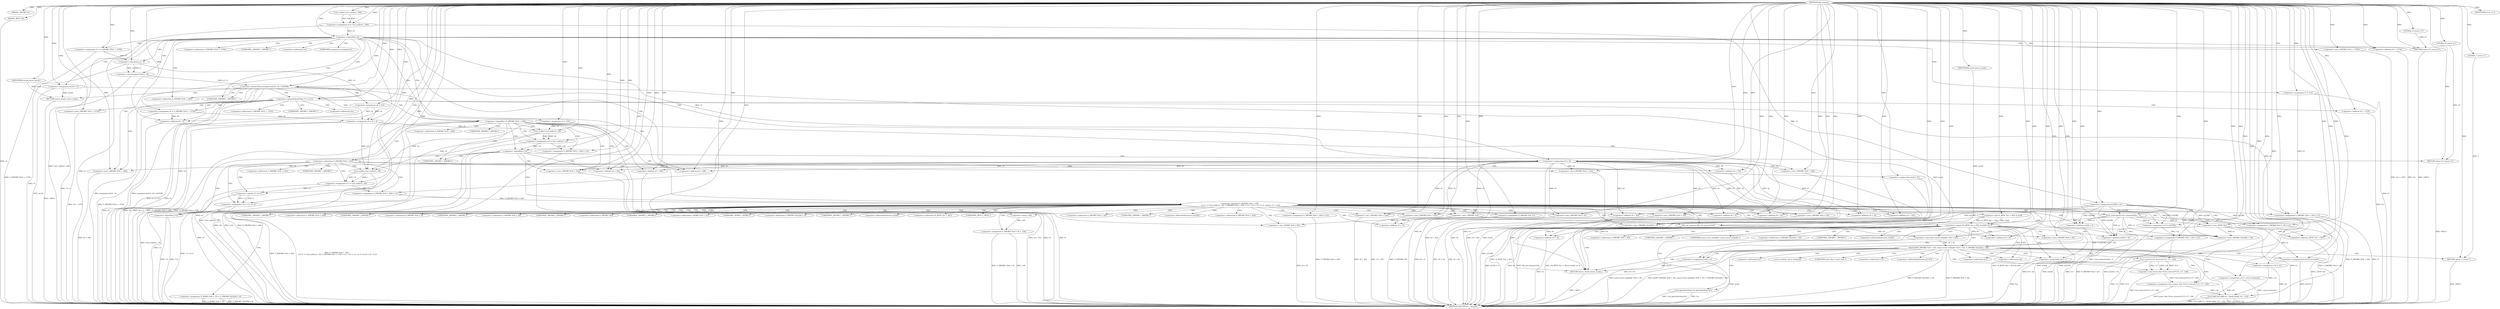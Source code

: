 digraph tftp_connect {  
"1000115" [label = "(METHOD,tftp_connect)" ]
"1000413" [label = "(METHOD_RETURN,int __fastcall)" ]
"1000116" [label = "(PARAM,_DWORD *a1)" ]
"1000117" [label = "(PARAM,_BYTE *a2)" ]
"1000133" [label = "(<operator>.assignment,v4 = Curl_ccalloc(1, 336))" ]
"1000135" [label = "(Curl_ccalloc,Curl_ccalloc(1, 336))" ]
"1000138" [label = "(<operator>.assignment,a1[188] = v4)" ]
"1000144" [label = "(<operator>.logicalNot,!v4)" ]
"1000146" [label = "(RETURN,return 27;,return 27;)" ]
"1000147" [label = "(LITERAL,27,return 27;)" ]
"1000148" [label = "(<operator>.assignment,v5 = *(_DWORD *)(*a1 + 1576))" ]
"1000151" [label = "(<operator>.cast,(_DWORD *)(*a1 + 1576))" ]
"1000153" [label = "(<operator>.addition,*a1 + 1576)" ]
"1000157" [label = "(<operator>.assignment,v6 = v4)" ]
"1000161" [label = "(IDENTIFIER,v5,if ( v5 ))" ]
"1000163" [label = "(<operator>.assignment,result = 71)" ]
"1000167" [label = "(<operator>.greaterThan,(unsigned int)(v5 - 8) > 0xFFB0)" ]
"1000168" [label = "(<operator>.cast,(unsigned int)(v5 - 8))" ]
"1000170" [label = "(<operator>.subtraction,v5 - 8)" ]
"1000174" [label = "(RETURN,return result;,return result;)" ]
"1000175" [label = "(IDENTIFIER,result,return result;)" ]
"1000176" [label = "(<operator>.assignment,v8 = 512)" ]
"1000180" [label = "(<operator>.greaterEqualsThan,v5 >= 513)" ]
"1000183" [label = "(<operator>.assignment,v8 = *(_DWORD *)(*a1 + 1576))" ]
"1000186" [label = "(<operator>.cast,(_DWORD *)(*a1 + 1576))" ]
"1000188" [label = "(<operator>.addition,*a1 + 1576)" ]
"1000192" [label = "(<operator>.assignment,v9 = v8 + 4)" ]
"1000194" [label = "(<operator>.addition,v8 + 4)" ]
"1000199" [label = "(<operator>.assignment,v9 = 516)" ]
"1000202" [label = "(<operator>.assignment,v5 = 512)" ]
"1000206" [label = "(<operator>.logicalNot,!*(_DWORD *)(v6 + 328))" ]
"1000208" [label = "(<operator>.cast,(_DWORD *)(v6 + 328))" ]
"1000210" [label = "(<operator>.addition,v6 + 328)" ]
"1000214" [label = "(<operator>.assignment,v10 = Curl_ccalloc(1, v9))" ]
"1000216" [label = "(Curl_ccalloc,Curl_ccalloc(1, v9))" ]
"1000219" [label = "(<operator>.assignment,*(_DWORD *)(v6 + 328) = v10)" ]
"1000221" [label = "(<operator>.cast,(_DWORD *)(v6 + 328))" ]
"1000223" [label = "(<operator>.addition,v6 + 328)" ]
"1000228" [label = "(<operator>.logicalNot,!v10)" ]
"1000230" [label = "(RETURN,return 27;,return 27;)" ]
"1000231" [label = "(LITERAL,27,return 27;)" ]
"1000233" [label = "(<operator>.logicalOr,*(_DWORD *)(v6 + 332)\n    || (v11 = Curl_ccalloc(1, v9), *(_DWORD *)(v6 + 332) = v11, v12 = v11 == 0, result = 27, !v12))" ]
"1000235" [label = "(<operator>.cast,(_DWORD *)(v6 + 332))" ]
"1000237" [label = "(<operator>.addition,v6 + 332)" ]
"1000241" [label = "(<operator>.assignment,v11 = Curl_ccalloc(1, v9))" ]
"1000243" [label = "(Curl_ccalloc,Curl_ccalloc(1, v9))" ]
"1000247" [label = "(<operator>.assignment,*(_DWORD *)(v6 + 332) = v11)" ]
"1000249" [label = "(<operator>.cast,(_DWORD *)(v6 + 332))" ]
"1000251" [label = "(<operator>.addition,v6 + 332)" ]
"1000256" [label = "(<operator>.assignment,v12 = v11 == 0)" ]
"1000258" [label = "(<operator>.equals,v11 == 0)" ]
"1000262" [label = "(<operator>.assignment,result = 27)" ]
"1000265" [label = "(<operator>.logicalNot,!v12)" ]
"1000268" [label = "(Curl_conncontrol,Curl_conncontrol(a1, 1))" ]
"1000271" [label = "(<operator>.assignment,*(_DWORD *)(v6 + 16) = a1)" ]
"1000273" [label = "(<operator>.cast,(_DWORD *)(v6 + 16))" ]
"1000275" [label = "(<operator>.addition,v6 + 16)" ]
"1000279" [label = "(<operator>.assignment,v13 = a1[105])" ]
"1000284" [label = "(<operator>.assignment,*(_DWORD *)(v6 + 324) = v5)" ]
"1000286" [label = "(<operator>.cast,(_DWORD *)(v6 + 324))" ]
"1000288" [label = "(<operator>.addition,v6 + 324)" ]
"1000292" [label = "(<operator>.assignment,*(_DWORD *)(v6 + 320) = 512)" ]
"1000294" [label = "(<operator>.cast,(_DWORD *)(v6 + 320))" ]
"1000296" [label = "(<operator>.addition,v6 + 320)" ]
"1000300" [label = "(<operator>.assignment,*(_DWORD *)(v6 + 8) = -100)" ]
"1000302" [label = "(<operator>.cast,(_DWORD *)(v6 + 8))" ]
"1000304" [label = "(<operator>.addition,v6 + 8)" ]
"1000307" [label = "(<operator>.minus,-100)" ]
"1000309" [label = "(<operator>.assignment,*(_DWORD *)(v6 + 20) = v13)" ]
"1000311" [label = "(<operator>.cast,(_DWORD *)(v6 + 20))" ]
"1000313" [label = "(<operator>.addition,v6 + 20)" ]
"1000317" [label = "(<operator>.assignment,*(_DWORD *)v6 = 0)" ]
"1000319" [label = "(<operator>.cast,(_DWORD *)v6)" ]
"1000323" [label = "(<operator>.assignment,*(_WORD *)(v6 + 52) = *(_DWORD *)(a1[20] + 4))" ]
"1000325" [label = "(<operator>.cast,(_WORD *)(v6 + 52))" ]
"1000327" [label = "(<operator>.addition,v6 + 52)" ]
"1000331" [label = "(<operator>.cast,(_DWORD *)(a1[20] + 4))" ]
"1000333" [label = "(<operator>.addition,a1[20] + 4)" ]
"1000338" [label = "(tftp_set_timeouts,tftp_set_timeouts(v6))" ]
"1000341" [label = "(<operator>.equals,(*((_BYTE *)a1 + 591) & 0x40) == 0)" ]
"1000342" [label = "(<operator>.and,*((_BYTE *)a1 + 591) & 0x40)" ]
"1000344" [label = "(<operator>.addition,(_BYTE *)a1 + 591)" ]
"1000345" [label = "(<operator>.cast,(_BYTE *)a1)" ]
"1000353" [label = "(bind,bind(*(_DWORD *)(v6 + 20), (const struct sockaddr *)(v6 + 52), *(_DWORD *)(a1[20] + 16)))" ]
"1000355" [label = "(<operator>.cast,(_DWORD *)(v6 + 20))" ]
"1000357" [label = "(<operator>.addition,v6 + 20)" ]
"1000360" [label = "(<operator>.cast,(const struct sockaddr *)(v6 + 52))" ]
"1000362" [label = "(<operator>.addition,v6 + 52)" ]
"1000366" [label = "(<operator>.cast,(_DWORD *)(a1[20] + 16))" ]
"1000368" [label = "(<operator>.addition,a1[20] + 16)" ]
"1000374" [label = "(<operator>.assignment,v14 = *a1)" ]
"1000378" [label = "(<operator>.assignment,v15 = _errno_location())" ]
"1000381" [label = "(<operator>.assignment,v16 = (const char *)Curl_strerror(*v15, v17, 128))" ]
"1000383" [label = "(<operator>.cast,(const char *)Curl_strerror(*v15, v17, 128))" ]
"1000385" [label = "(Curl_strerror,Curl_strerror(*v15, v17, 128))" ]
"1000390" [label = "(Curl_failf,Curl_failf(v14, \"bind() failed; %s\", v16))" ]
"1000394" [label = "(RETURN,return 7;,return 7;)" ]
"1000395" [label = "(LITERAL,7,return 7;)" ]
"1000396" [label = "(<operators>.assignmentOr,a1[147] |= 0x40u)" ]
"1000401" [label = "(Curl_pgrsStartNow,Curl_pgrsStartNow(*a1))" ]
"1000404" [label = "(<operator>.assignment,*a2 = 1)" ]
"1000408" [label = "(<operator>.assignment,result = 0)" ]
"1000411" [label = "(RETURN,return result;,return result;)" ]
"1000412" [label = "(IDENTIFIER,result,return result;)" ]
"1000150" [label = "(<operator>.indirection,*(_DWORD *)(*a1 + 1576))" ]
"1000152" [label = "(UNKNOWN,_DWORD *,_DWORD *)" ]
"1000154" [label = "(<operator>.indirection,*a1)" ]
"1000169" [label = "(UNKNOWN,unsigned int,unsigned int)" ]
"1000185" [label = "(<operator>.indirection,*(_DWORD *)(*a1 + 1576))" ]
"1000187" [label = "(UNKNOWN,_DWORD *,_DWORD *)" ]
"1000189" [label = "(<operator>.indirection,*a1)" ]
"1000207" [label = "(<operator>.indirection,*(_DWORD *)(v6 + 328))" ]
"1000209" [label = "(UNKNOWN,_DWORD *,_DWORD *)" ]
"1000220" [label = "(<operator>.indirection,*(_DWORD *)(v6 + 328))" ]
"1000222" [label = "(UNKNOWN,_DWORD *,_DWORD *)" ]
"1000234" [label = "(<operator>.indirection,*(_DWORD *)(v6 + 332))" ]
"1000236" [label = "(UNKNOWN,_DWORD *,_DWORD *)" ]
"1000248" [label = "(<operator>.indirection,*(_DWORD *)(v6 + 332))" ]
"1000250" [label = "(UNKNOWN,_DWORD *,_DWORD *)" ]
"1000272" [label = "(<operator>.indirection,*(_DWORD *)(v6 + 16))" ]
"1000274" [label = "(UNKNOWN,_DWORD *,_DWORD *)" ]
"1000281" [label = "(<operator>.indirectIndexAccess,a1[105])" ]
"1000285" [label = "(<operator>.indirection,*(_DWORD *)(v6 + 324))" ]
"1000287" [label = "(UNKNOWN,_DWORD *,_DWORD *)" ]
"1000293" [label = "(<operator>.indirection,*(_DWORD *)(v6 + 320))" ]
"1000295" [label = "(UNKNOWN,_DWORD *,_DWORD *)" ]
"1000301" [label = "(<operator>.indirection,*(_DWORD *)(v6 + 8))" ]
"1000303" [label = "(UNKNOWN,_DWORD *,_DWORD *)" ]
"1000310" [label = "(<operator>.indirection,*(_DWORD *)(v6 + 20))" ]
"1000312" [label = "(UNKNOWN,_DWORD *,_DWORD *)" ]
"1000318" [label = "(<operator>.indirection,*(_DWORD *)v6)" ]
"1000320" [label = "(UNKNOWN,_DWORD *,_DWORD *)" ]
"1000324" [label = "(<operator>.indirection,*(_WORD *)(v6 + 52))" ]
"1000326" [label = "(UNKNOWN,_WORD *,_WORD *)" ]
"1000330" [label = "(<operator>.indirection,*(_DWORD *)(a1[20] + 4))" ]
"1000332" [label = "(UNKNOWN,_DWORD *,_DWORD *)" ]
"1000334" [label = "(<operator>.indirectIndexAccess,a1[20])" ]
"1000343" [label = "(<operator>.indirection,*((_BYTE *)a1 + 591))" ]
"1000346" [label = "(UNKNOWN,_BYTE *,_BYTE *)" ]
"1000354" [label = "(<operator>.indirection,*(_DWORD *)(v6 + 20))" ]
"1000356" [label = "(UNKNOWN,_DWORD *,_DWORD *)" ]
"1000361" [label = "(UNKNOWN,const struct sockaddr *,const struct sockaddr *)" ]
"1000365" [label = "(<operator>.indirection,*(_DWORD *)(a1[20] + 16))" ]
"1000367" [label = "(UNKNOWN,_DWORD *,_DWORD *)" ]
"1000369" [label = "(<operator>.indirectIndexAccess,a1[20])" ]
"1000376" [label = "(<operator>.indirection,*a1)" ]
"1000380" [label = "(_errno_location,_errno_location())" ]
"1000384" [label = "(UNKNOWN,const char *,const char *)" ]
"1000386" [label = "(<operator>.indirection,*v15)" ]
"1000397" [label = "(<operator>.indirectIndexAccess,a1[147])" ]
"1000402" [label = "(<operator>.indirection,*a1)" ]
"1000405" [label = "(<operator>.indirection,*a2)" ]
  "1000174" -> "1000413"  [ label = "DDG: <RET>"] 
  "1000230" -> "1000413"  [ label = "DDG: <RET>"] 
  "1000325" -> "1000413"  [ label = "DDG: v6 + 52"] 
  "1000180" -> "1000413"  [ label = "DDG: v5"] 
  "1000163" -> "1000413"  [ label = "DDG: result"] 
  "1000167" -> "1000413"  [ label = "DDG: (unsigned int)(v5 - 8) > 0xFFB0"] 
  "1000144" -> "1000413"  [ label = "DDG: !v4"] 
  "1000241" -> "1000413"  [ label = "DDG: Curl_ccalloc(1, v9)"] 
  "1000216" -> "1000413"  [ label = "DDG: v9"] 
  "1000192" -> "1000413"  [ label = "DDG: v8 + 4"] 
  "1000341" -> "1000413"  [ label = "DDG: *((_BYTE *)a1 + 591) & 0x40"] 
  "1000199" -> "1000413"  [ label = "DDG: v9"] 
  "1000309" -> "1000413"  [ label = "DDG: v13"] 
  "1000202" -> "1000413"  [ label = "DDG: v5"] 
  "1000138" -> "1000413"  [ label = "DDG: a1[188]"] 
  "1000117" -> "1000413"  [ label = "DDG: a2"] 
  "1000300" -> "1000413"  [ label = "DDG: -100"] 
  "1000221" -> "1000413"  [ label = "DDG: v6 + 328"] 
  "1000188" -> "1000413"  [ label = "DDG: *a1"] 
  "1000323" -> "1000413"  [ label = "DDG: *(_DWORD *)(a1[20] + 4)"] 
  "1000258" -> "1000413"  [ label = "DDG: v11"] 
  "1000353" -> "1000413"  [ label = "DDG: bind(*(_DWORD *)(v6 + 20), (const struct sockaddr *)(v6 + 52), *(_DWORD *)(a1[20] + 16))"] 
  "1000233" -> "1000413"  [ label = "DDG: *(_DWORD *)(v6 + 332)\n    || (v11 = Curl_ccalloc(1, v9), *(_DWORD *)(v6 + 332) = v11, v12 = v11 == 0, result = 27, !v12)"] 
  "1000265" -> "1000413"  [ label = "DDG: !v12"] 
  "1000256" -> "1000413"  [ label = "DDG: v11 == 0"] 
  "1000333" -> "1000413"  [ label = "DDG: a1[20]"] 
  "1000401" -> "1000413"  [ label = "DDG: Curl_pgrsStartNow(*a1)"] 
  "1000311" -> "1000413"  [ label = "DDG: v6 + 20"] 
  "1000390" -> "1000413"  [ label = "DDG: v16"] 
  "1000368" -> "1000413"  [ label = "DDG: a1[20]"] 
  "1000228" -> "1000413"  [ label = "DDG: v10"] 
  "1000378" -> "1000413"  [ label = "DDG: _errno_location()"] 
  "1000233" -> "1000413"  [ label = "DDG: *(_DWORD *)(v6 + 332)"] 
  "1000219" -> "1000413"  [ label = "DDG: *(_DWORD *)(v6 + 328)"] 
  "1000374" -> "1000413"  [ label = "DDG: *a1"] 
  "1000294" -> "1000413"  [ label = "DDG: v6 + 320"] 
  "1000271" -> "1000413"  [ label = "DDG: *(_DWORD *)(v6 + 16)"] 
  "1000300" -> "1000413"  [ label = "DDG: *(_DWORD *)(v6 + 8)"] 
  "1000390" -> "1000413"  [ label = "DDG: v14"] 
  "1000401" -> "1000413"  [ label = "DDG: *a1"] 
  "1000265" -> "1000413"  [ label = "DDG: v12"] 
  "1000151" -> "1000413"  [ label = "DDG: *a1 + 1576"] 
  "1000268" -> "1000413"  [ label = "DDG: Curl_conncontrol(a1, 1)"] 
  "1000366" -> "1000413"  [ label = "DDG: a1[20] + 16"] 
  "1000341" -> "1000413"  [ label = "DDG: (*((_BYTE *)a1 + 591) & 0x40) == 0"] 
  "1000353" -> "1000413"  [ label = "DDG: *(_DWORD *)(a1[20] + 16)"] 
  "1000223" -> "1000413"  [ label = "DDG: v6"] 
  "1000148" -> "1000413"  [ label = "DDG: *(_DWORD *)(*a1 + 1576)"] 
  "1000180" -> "1000413"  [ label = "DDG: v5 >= 513"] 
  "1000344" -> "1000413"  [ label = "DDG: (_BYTE *)a1"] 
  "1000309" -> "1000413"  [ label = "DDG: *(_DWORD *)(v6 + 20)"] 
  "1000157" -> "1000413"  [ label = "DDG: v6"] 
  "1000383" -> "1000413"  [ label = "DDG: Curl_strerror(*v15, v17, 128)"] 
  "1000235" -> "1000413"  [ label = "DDG: v6 + 332"] 
  "1000262" -> "1000413"  [ label = "DDG: result"] 
  "1000302" -> "1000413"  [ label = "DDG: v6 + 8"] 
  "1000292" -> "1000413"  [ label = "DDG: *(_DWORD *)(v6 + 320)"] 
  "1000183" -> "1000413"  [ label = "DDG: *(_DWORD *)(*a1 + 1576)"] 
  "1000206" -> "1000413"  [ label = "DDG: *(_DWORD *)(v6 + 328)"] 
  "1000157" -> "1000413"  [ label = "DDG: v4"] 
  "1000286" -> "1000413"  [ label = "DDG: v6 + 324"] 
  "1000192" -> "1000413"  [ label = "DDG: v9"] 
  "1000273" -> "1000413"  [ label = "DDG: v6 + 16"] 
  "1000378" -> "1000413"  [ label = "DDG: v15"] 
  "1000342" -> "1000413"  [ label = "DDG: *((_BYTE *)a1 + 591)"] 
  "1000251" -> "1000413"  [ label = "DDG: v6"] 
  "1000168" -> "1000413"  [ label = "DDG: v5 - 8"] 
  "1000284" -> "1000413"  [ label = "DDG: v5"] 
  "1000170" -> "1000413"  [ label = "DDG: v5"] 
  "1000186" -> "1000413"  [ label = "DDG: *a1 + 1576"] 
  "1000279" -> "1000413"  [ label = "DDG: a1[105]"] 
  "1000385" -> "1000413"  [ label = "DDG: v17"] 
  "1000133" -> "1000413"  [ label = "DDG: Curl_ccalloc(1, 336)"] 
  "1000206" -> "1000413"  [ label = "DDG: !*(_DWORD *)(v6 + 328)"] 
  "1000228" -> "1000413"  [ label = "DDG: !v10"] 
  "1000338" -> "1000413"  [ label = "DDG: v6"] 
  "1000353" -> "1000413"  [ label = "DDG: *(_DWORD *)(v6 + 20)"] 
  "1000408" -> "1000413"  [ label = "DDG: result"] 
  "1000345" -> "1000413"  [ label = "DDG: a1"] 
  "1000362" -> "1000413"  [ label = "DDG: v6"] 
  "1000144" -> "1000413"  [ label = "DDG: v4"] 
  "1000214" -> "1000413"  [ label = "DDG: Curl_ccalloc(1, v9)"] 
  "1000396" -> "1000413"  [ label = "DDG: a1[147]"] 
  "1000381" -> "1000413"  [ label = "DDG: (const char *)Curl_strerror(*v15, v17, 128)"] 
  "1000355" -> "1000413"  [ label = "DDG: v6 + 20"] 
  "1000208" -> "1000413"  [ label = "DDG: v6 + 328"] 
  "1000237" -> "1000413"  [ label = "DDG: v6"] 
  "1000404" -> "1000413"  [ label = "DDG: *a2"] 
  "1000194" -> "1000413"  [ label = "DDG: v8"] 
  "1000317" -> "1000413"  [ label = "DDG: *(_DWORD *)v6"] 
  "1000153" -> "1000413"  [ label = "DDG: *a1"] 
  "1000323" -> "1000413"  [ label = "DDG: *(_WORD *)(v6 + 52)"] 
  "1000243" -> "1000413"  [ label = "DDG: v9"] 
  "1000338" -> "1000413"  [ label = "DDG: tftp_set_timeouts(v6)"] 
  "1000167" -> "1000413"  [ label = "DDG: (unsigned int)(v5 - 8)"] 
  "1000360" -> "1000413"  [ label = "DDG: v6 + 52"] 
  "1000385" -> "1000413"  [ label = "DDG: *v15"] 
  "1000390" -> "1000413"  [ label = "DDG: Curl_failf(v14, \"bind() failed; %s\", v16)"] 
  "1000284" -> "1000413"  [ label = "DDG: *(_DWORD *)(v6 + 324)"] 
  "1000249" -> "1000413"  [ label = "DDG: v6 + 332"] 
  "1000331" -> "1000413"  [ label = "DDG: a1[20] + 4"] 
  "1000353" -> "1000413"  [ label = "DDG: (const struct sockaddr *)(v6 + 52)"] 
  "1000146" -> "1000413"  [ label = "DDG: <RET>"] 
  "1000394" -> "1000413"  [ label = "DDG: <RET>"] 
  "1000411" -> "1000413"  [ label = "DDG: <RET>"] 
  "1000115" -> "1000116"  [ label = "DDG: "] 
  "1000115" -> "1000117"  [ label = "DDG: "] 
  "1000135" -> "1000133"  [ label = "DDG: 1"] 
  "1000135" -> "1000133"  [ label = "DDG: 336"] 
  "1000115" -> "1000133"  [ label = "DDG: "] 
  "1000115" -> "1000135"  [ label = "DDG: "] 
  "1000133" -> "1000138"  [ label = "DDG: v4"] 
  "1000115" -> "1000138"  [ label = "DDG: "] 
  "1000115" -> "1000144"  [ label = "DDG: "] 
  "1000133" -> "1000144"  [ label = "DDG: v4"] 
  "1000147" -> "1000146"  [ label = "DDG: 27"] 
  "1000115" -> "1000146"  [ label = "DDG: "] 
  "1000115" -> "1000147"  [ label = "DDG: "] 
  "1000115" -> "1000148"  [ label = "DDG: "] 
  "1000115" -> "1000151"  [ label = "DDG: "] 
  "1000115" -> "1000153"  [ label = "DDG: "] 
  "1000144" -> "1000157"  [ label = "DDG: v4"] 
  "1000115" -> "1000157"  [ label = "DDG: "] 
  "1000115" -> "1000161"  [ label = "DDG: "] 
  "1000115" -> "1000163"  [ label = "DDG: "] 
  "1000168" -> "1000167"  [ label = "DDG: v5 - 8"] 
  "1000170" -> "1000168"  [ label = "DDG: v5"] 
  "1000170" -> "1000168"  [ label = "DDG: 8"] 
  "1000148" -> "1000170"  [ label = "DDG: v5"] 
  "1000115" -> "1000170"  [ label = "DDG: "] 
  "1000115" -> "1000167"  [ label = "DDG: "] 
  "1000175" -> "1000174"  [ label = "DDG: result"] 
  "1000163" -> "1000174"  [ label = "DDG: result"] 
  "1000115" -> "1000175"  [ label = "DDG: "] 
  "1000115" -> "1000176"  [ label = "DDG: "] 
  "1000170" -> "1000180"  [ label = "DDG: v5"] 
  "1000115" -> "1000180"  [ label = "DDG: "] 
  "1000115" -> "1000183"  [ label = "DDG: "] 
  "1000115" -> "1000186"  [ label = "DDG: "] 
  "1000115" -> "1000188"  [ label = "DDG: "] 
  "1000183" -> "1000192"  [ label = "DDG: v8"] 
  "1000176" -> "1000192"  [ label = "DDG: v8"] 
  "1000115" -> "1000192"  [ label = "DDG: "] 
  "1000183" -> "1000194"  [ label = "DDG: v8"] 
  "1000176" -> "1000194"  [ label = "DDG: v8"] 
  "1000115" -> "1000194"  [ label = "DDG: "] 
  "1000115" -> "1000199"  [ label = "DDG: "] 
  "1000115" -> "1000202"  [ label = "DDG: "] 
  "1000157" -> "1000208"  [ label = "DDG: v6"] 
  "1000115" -> "1000208"  [ label = "DDG: "] 
  "1000157" -> "1000210"  [ label = "DDG: v6"] 
  "1000115" -> "1000210"  [ label = "DDG: "] 
  "1000216" -> "1000214"  [ label = "DDG: 1"] 
  "1000216" -> "1000214"  [ label = "DDG: v9"] 
  "1000115" -> "1000214"  [ label = "DDG: "] 
  "1000115" -> "1000216"  [ label = "DDG: "] 
  "1000199" -> "1000216"  [ label = "DDG: v9"] 
  "1000192" -> "1000216"  [ label = "DDG: v9"] 
  "1000214" -> "1000219"  [ label = "DDG: v10"] 
  "1000115" -> "1000219"  [ label = "DDG: "] 
  "1000115" -> "1000221"  [ label = "DDG: "] 
  "1000157" -> "1000221"  [ label = "DDG: v6"] 
  "1000115" -> "1000223"  [ label = "DDG: "] 
  "1000157" -> "1000223"  [ label = "DDG: v6"] 
  "1000115" -> "1000228"  [ label = "DDG: "] 
  "1000214" -> "1000228"  [ label = "DDG: v10"] 
  "1000231" -> "1000230"  [ label = "DDG: 27"] 
  "1000115" -> "1000230"  [ label = "DDG: "] 
  "1000115" -> "1000231"  [ label = "DDG: "] 
  "1000247" -> "1000233"  [ label = "DDG: *(_DWORD *)(v6 + 332)"] 
  "1000115" -> "1000235"  [ label = "DDG: "] 
  "1000157" -> "1000235"  [ label = "DDG: v6"] 
  "1000115" -> "1000237"  [ label = "DDG: "] 
  "1000157" -> "1000237"  [ label = "DDG: v6"] 
  "1000243" -> "1000241"  [ label = "DDG: 1"] 
  "1000243" -> "1000241"  [ label = "DDG: v9"] 
  "1000115" -> "1000241"  [ label = "DDG: "] 
  "1000115" -> "1000243"  [ label = "DDG: "] 
  "1000216" -> "1000243"  [ label = "DDG: v9"] 
  "1000199" -> "1000243"  [ label = "DDG: v9"] 
  "1000192" -> "1000243"  [ label = "DDG: v9"] 
  "1000241" -> "1000247"  [ label = "DDG: v11"] 
  "1000115" -> "1000247"  [ label = "DDG: "] 
  "1000115" -> "1000249"  [ label = "DDG: "] 
  "1000157" -> "1000249"  [ label = "DDG: v6"] 
  "1000115" -> "1000251"  [ label = "DDG: "] 
  "1000157" -> "1000251"  [ label = "DDG: v6"] 
  "1000258" -> "1000256"  [ label = "DDG: v11"] 
  "1000258" -> "1000256"  [ label = "DDG: 0"] 
  "1000115" -> "1000256"  [ label = "DDG: "] 
  "1000115" -> "1000258"  [ label = "DDG: "] 
  "1000241" -> "1000258"  [ label = "DDG: v11"] 
  "1000115" -> "1000262"  [ label = "DDG: "] 
  "1000256" -> "1000265"  [ label = "DDG: v12"] 
  "1000115" -> "1000265"  [ label = "DDG: "] 
  "1000138" -> "1000268"  [ label = "DDG: a1[188]"] 
  "1000115" -> "1000268"  [ label = "DDG: "] 
  "1000138" -> "1000271"  [ label = "DDG: a1[188]"] 
  "1000268" -> "1000271"  [ label = "DDG: a1"] 
  "1000115" -> "1000271"  [ label = "DDG: "] 
  "1000115" -> "1000273"  [ label = "DDG: "] 
  "1000157" -> "1000273"  [ label = "DDG: v6"] 
  "1000115" -> "1000275"  [ label = "DDG: "] 
  "1000157" -> "1000275"  [ label = "DDG: v6"] 
  "1000138" -> "1000279"  [ label = "DDG: a1[188]"] 
  "1000268" -> "1000279"  [ label = "DDG: a1"] 
  "1000115" -> "1000279"  [ label = "DDG: "] 
  "1000180" -> "1000284"  [ label = "DDG: v5"] 
  "1000202" -> "1000284"  [ label = "DDG: v5"] 
  "1000115" -> "1000284"  [ label = "DDG: "] 
  "1000115" -> "1000286"  [ label = "DDG: "] 
  "1000157" -> "1000286"  [ label = "DDG: v6"] 
  "1000115" -> "1000288"  [ label = "DDG: "] 
  "1000157" -> "1000288"  [ label = "DDG: v6"] 
  "1000115" -> "1000292"  [ label = "DDG: "] 
  "1000115" -> "1000294"  [ label = "DDG: "] 
  "1000157" -> "1000294"  [ label = "DDG: v6"] 
  "1000115" -> "1000296"  [ label = "DDG: "] 
  "1000157" -> "1000296"  [ label = "DDG: v6"] 
  "1000307" -> "1000300"  [ label = "DDG: 100"] 
  "1000115" -> "1000302"  [ label = "DDG: "] 
  "1000157" -> "1000302"  [ label = "DDG: v6"] 
  "1000115" -> "1000304"  [ label = "DDG: "] 
  "1000157" -> "1000304"  [ label = "DDG: v6"] 
  "1000115" -> "1000307"  [ label = "DDG: "] 
  "1000279" -> "1000309"  [ label = "DDG: v13"] 
  "1000115" -> "1000309"  [ label = "DDG: "] 
  "1000115" -> "1000311"  [ label = "DDG: "] 
  "1000157" -> "1000311"  [ label = "DDG: v6"] 
  "1000115" -> "1000313"  [ label = "DDG: "] 
  "1000157" -> "1000313"  [ label = "DDG: v6"] 
  "1000115" -> "1000317"  [ label = "DDG: "] 
  "1000115" -> "1000319"  [ label = "DDG: "] 
  "1000157" -> "1000319"  [ label = "DDG: v6"] 
  "1000319" -> "1000325"  [ label = "DDG: v6"] 
  "1000115" -> "1000325"  [ label = "DDG: "] 
  "1000319" -> "1000327"  [ label = "DDG: v6"] 
  "1000115" -> "1000327"  [ label = "DDG: "] 
  "1000138" -> "1000331"  [ label = "DDG: a1[188]"] 
  "1000268" -> "1000331"  [ label = "DDG: a1"] 
  "1000115" -> "1000331"  [ label = "DDG: "] 
  "1000138" -> "1000333"  [ label = "DDG: a1[188]"] 
  "1000268" -> "1000333"  [ label = "DDG: a1"] 
  "1000115" -> "1000333"  [ label = "DDG: "] 
  "1000115" -> "1000338"  [ label = "DDG: "] 
  "1000319" -> "1000338"  [ label = "DDG: v6"] 
  "1000342" -> "1000341"  [ label = "DDG: *((_BYTE *)a1 + 591)"] 
  "1000342" -> "1000341"  [ label = "DDG: 0x40"] 
  "1000345" -> "1000344"  [ label = "DDG: a1"] 
  "1000138" -> "1000345"  [ label = "DDG: a1[188]"] 
  "1000115" -> "1000345"  [ label = "DDG: "] 
  "1000268" -> "1000345"  [ label = "DDG: a1"] 
  "1000115" -> "1000344"  [ label = "DDG: "] 
  "1000115" -> "1000342"  [ label = "DDG: "] 
  "1000115" -> "1000341"  [ label = "DDG: "] 
  "1000309" -> "1000353"  [ label = "DDG: *(_DWORD *)(v6 + 20)"] 
  "1000338" -> "1000355"  [ label = "DDG: v6"] 
  "1000115" -> "1000355"  [ label = "DDG: "] 
  "1000338" -> "1000357"  [ label = "DDG: v6"] 
  "1000115" -> "1000357"  [ label = "DDG: "] 
  "1000360" -> "1000353"  [ label = "DDG: v6 + 52"] 
  "1000115" -> "1000360"  [ label = "DDG: "] 
  "1000338" -> "1000360"  [ label = "DDG: v6"] 
  "1000115" -> "1000362"  [ label = "DDG: "] 
  "1000338" -> "1000362"  [ label = "DDG: v6"] 
  "1000345" -> "1000366"  [ label = "DDG: a1"] 
  "1000138" -> "1000366"  [ label = "DDG: a1[188]"] 
  "1000268" -> "1000366"  [ label = "DDG: a1"] 
  "1000115" -> "1000366"  [ label = "DDG: "] 
  "1000345" -> "1000368"  [ label = "DDG: a1"] 
  "1000138" -> "1000368"  [ label = "DDG: a1[188]"] 
  "1000268" -> "1000368"  [ label = "DDG: a1"] 
  "1000115" -> "1000368"  [ label = "DDG: "] 
  "1000115" -> "1000374"  [ label = "DDG: "] 
  "1000115" -> "1000378"  [ label = "DDG: "] 
  "1000383" -> "1000381"  [ label = "DDG: Curl_strerror(*v15, v17, 128)"] 
  "1000115" -> "1000381"  [ label = "DDG: "] 
  "1000385" -> "1000383"  [ label = "DDG: *v15"] 
  "1000385" -> "1000383"  [ label = "DDG: v17"] 
  "1000385" -> "1000383"  [ label = "DDG: 128"] 
  "1000115" -> "1000385"  [ label = "DDG: "] 
  "1000374" -> "1000390"  [ label = "DDG: v14"] 
  "1000115" -> "1000390"  [ label = "DDG: "] 
  "1000381" -> "1000390"  [ label = "DDG: v16"] 
  "1000395" -> "1000394"  [ label = "DDG: 7"] 
  "1000115" -> "1000394"  [ label = "DDG: "] 
  "1000115" -> "1000395"  [ label = "DDG: "] 
  "1000115" -> "1000396"  [ label = "DDG: "] 
  "1000345" -> "1000396"  [ label = "DDG: a1"] 
  "1000115" -> "1000404"  [ label = "DDG: "] 
  "1000115" -> "1000408"  [ label = "DDG: "] 
  "1000412" -> "1000411"  [ label = "DDG: result"] 
  "1000163" -> "1000411"  [ label = "DDG: result"] 
  "1000262" -> "1000411"  [ label = "DDG: result"] 
  "1000408" -> "1000411"  [ label = "DDG: result"] 
  "1000115" -> "1000412"  [ label = "DDG: "] 
  "1000144" -> "1000157"  [ label = "CDG: "] 
  "1000144" -> "1000154"  [ label = "CDG: "] 
  "1000144" -> "1000153"  [ label = "CDG: "] 
  "1000144" -> "1000152"  [ label = "CDG: "] 
  "1000144" -> "1000151"  [ label = "CDG: "] 
  "1000144" -> "1000150"  [ label = "CDG: "] 
  "1000144" -> "1000148"  [ label = "CDG: "] 
  "1000144" -> "1000146"  [ label = "CDG: "] 
  "1000144" -> "1000170"  [ label = "CDG: "] 
  "1000144" -> "1000169"  [ label = "CDG: "] 
  "1000144" -> "1000168"  [ label = "CDG: "] 
  "1000144" -> "1000167"  [ label = "CDG: "] 
  "1000144" -> "1000163"  [ label = "CDG: "] 
  "1000144" -> "1000208"  [ label = "CDG: "] 
  "1000144" -> "1000207"  [ label = "CDG: "] 
  "1000144" -> "1000206"  [ label = "CDG: "] 
  "1000144" -> "1000202"  [ label = "CDG: "] 
  "1000144" -> "1000199"  [ label = "CDG: "] 
  "1000144" -> "1000210"  [ label = "CDG: "] 
  "1000144" -> "1000209"  [ label = "CDG: "] 
  "1000167" -> "1000176"  [ label = "CDG: "] 
  "1000167" -> "1000174"  [ label = "CDG: "] 
  "1000167" -> "1000192"  [ label = "CDG: "] 
  "1000167" -> "1000180"  [ label = "CDG: "] 
  "1000167" -> "1000208"  [ label = "CDG: "] 
  "1000167" -> "1000207"  [ label = "CDG: "] 
  "1000167" -> "1000206"  [ label = "CDG: "] 
  "1000167" -> "1000194"  [ label = "CDG: "] 
  "1000167" -> "1000210"  [ label = "CDG: "] 
  "1000167" -> "1000209"  [ label = "CDG: "] 
  "1000180" -> "1000189"  [ label = "CDG: "] 
  "1000180" -> "1000188"  [ label = "CDG: "] 
  "1000180" -> "1000187"  [ label = "CDG: "] 
  "1000180" -> "1000186"  [ label = "CDG: "] 
  "1000180" -> "1000185"  [ label = "CDG: "] 
  "1000180" -> "1000183"  [ label = "CDG: "] 
  "1000206" -> "1000223"  [ label = "CDG: "] 
  "1000206" -> "1000222"  [ label = "CDG: "] 
  "1000206" -> "1000221"  [ label = "CDG: "] 
  "1000206" -> "1000220"  [ label = "CDG: "] 
  "1000206" -> "1000219"  [ label = "CDG: "] 
  "1000206" -> "1000216"  [ label = "CDG: "] 
  "1000206" -> "1000214"  [ label = "CDG: "] 
  "1000206" -> "1000237"  [ label = "CDG: "] 
  "1000206" -> "1000236"  [ label = "CDG: "] 
  "1000206" -> "1000235"  [ label = "CDG: "] 
  "1000206" -> "1000234"  [ label = "CDG: "] 
  "1000206" -> "1000233"  [ label = "CDG: "] 
  "1000206" -> "1000228"  [ label = "CDG: "] 
  "1000228" -> "1000237"  [ label = "CDG: "] 
  "1000228" -> "1000236"  [ label = "CDG: "] 
  "1000228" -> "1000235"  [ label = "CDG: "] 
  "1000228" -> "1000234"  [ label = "CDG: "] 
  "1000228" -> "1000233"  [ label = "CDG: "] 
  "1000228" -> "1000230"  [ label = "CDG: "] 
  "1000233" -> "1000272"  [ label = "CDG: "] 
  "1000233" -> "1000271"  [ label = "CDG: "] 
  "1000233" -> "1000268"  [ label = "CDG: "] 
  "1000233" -> "1000288"  [ label = "CDG: "] 
  "1000233" -> "1000287"  [ label = "CDG: "] 
  "1000233" -> "1000286"  [ label = "CDG: "] 
  "1000233" -> "1000285"  [ label = "CDG: "] 
  "1000233" -> "1000284"  [ label = "CDG: "] 
  "1000233" -> "1000281"  [ label = "CDG: "] 
  "1000233" -> "1000279"  [ label = "CDG: "] 
  "1000233" -> "1000275"  [ label = "CDG: "] 
  "1000233" -> "1000274"  [ label = "CDG: "] 
  "1000233" -> "1000273"  [ label = "CDG: "] 
  "1000233" -> "1000304"  [ label = "CDG: "] 
  "1000233" -> "1000303"  [ label = "CDG: "] 
  "1000233" -> "1000302"  [ label = "CDG: "] 
  "1000233" -> "1000301"  [ label = "CDG: "] 
  "1000233" -> "1000300"  [ label = "CDG: "] 
  "1000233" -> "1000296"  [ label = "CDG: "] 
  "1000233" -> "1000295"  [ label = "CDG: "] 
  "1000233" -> "1000294"  [ label = "CDG: "] 
  "1000233" -> "1000293"  [ label = "CDG: "] 
  "1000233" -> "1000292"  [ label = "CDG: "] 
  "1000233" -> "1000320"  [ label = "CDG: "] 
  "1000233" -> "1000319"  [ label = "CDG: "] 
  "1000233" -> "1000318"  [ label = "CDG: "] 
  "1000233" -> "1000317"  [ label = "CDG: "] 
  "1000233" -> "1000313"  [ label = "CDG: "] 
  "1000233" -> "1000312"  [ label = "CDG: "] 
  "1000233" -> "1000311"  [ label = "CDG: "] 
  "1000233" -> "1000310"  [ label = "CDG: "] 
  "1000233" -> "1000309"  [ label = "CDG: "] 
  "1000233" -> "1000307"  [ label = "CDG: "] 
  "1000233" -> "1000334"  [ label = "CDG: "] 
  "1000233" -> "1000333"  [ label = "CDG: "] 
  "1000233" -> "1000332"  [ label = "CDG: "] 
  "1000233" -> "1000331"  [ label = "CDG: "] 
  "1000233" -> "1000330"  [ label = "CDG: "] 
  "1000233" -> "1000327"  [ label = "CDG: "] 
  "1000233" -> "1000326"  [ label = "CDG: "] 
  "1000233" -> "1000325"  [ label = "CDG: "] 
  "1000233" -> "1000324"  [ label = "CDG: "] 
  "1000233" -> "1000323"  [ label = "CDG: "] 
  "1000233" -> "1000346"  [ label = "CDG: "] 
  "1000233" -> "1000345"  [ label = "CDG: "] 
  "1000233" -> "1000344"  [ label = "CDG: "] 
  "1000233" -> "1000343"  [ label = "CDG: "] 
  "1000233" -> "1000342"  [ label = "CDG: "] 
  "1000233" -> "1000341"  [ label = "CDG: "] 
  "1000233" -> "1000338"  [ label = "CDG: "] 
  "1000233" -> "1000411"  [ label = "CDG: "] 
  "1000234" -> "1000256"  [ label = "CDG: "] 
  "1000234" -> "1000251"  [ label = "CDG: "] 
  "1000234" -> "1000250"  [ label = "CDG: "] 
  "1000234" -> "1000249"  [ label = "CDG: "] 
  "1000234" -> "1000248"  [ label = "CDG: "] 
  "1000234" -> "1000247"  [ label = "CDG: "] 
  "1000234" -> "1000243"  [ label = "CDG: "] 
  "1000234" -> "1000241"  [ label = "CDG: "] 
  "1000234" -> "1000265"  [ label = "CDG: "] 
  "1000234" -> "1000262"  [ label = "CDG: "] 
  "1000234" -> "1000258"  [ label = "CDG: "] 
  "1000341" -> "1000368"  [ label = "CDG: "] 
  "1000341" -> "1000367"  [ label = "CDG: "] 
  "1000341" -> "1000366"  [ label = "CDG: "] 
  "1000341" -> "1000365"  [ label = "CDG: "] 
  "1000341" -> "1000362"  [ label = "CDG: "] 
  "1000341" -> "1000361"  [ label = "CDG: "] 
  "1000341" -> "1000360"  [ label = "CDG: "] 
  "1000341" -> "1000357"  [ label = "CDG: "] 
  "1000341" -> "1000356"  [ label = "CDG: "] 
  "1000341" -> "1000355"  [ label = "CDG: "] 
  "1000341" -> "1000354"  [ label = "CDG: "] 
  "1000341" -> "1000353"  [ label = "CDG: "] 
  "1000341" -> "1000369"  [ label = "CDG: "] 
  "1000341" -> "1000411"  [ label = "CDG: "] 
  "1000341" -> "1000408"  [ label = "CDG: "] 
  "1000341" -> "1000405"  [ label = "CDG: "] 
  "1000341" -> "1000404"  [ label = "CDG: "] 
  "1000341" -> "1000402"  [ label = "CDG: "] 
  "1000341" -> "1000401"  [ label = "CDG: "] 
  "1000353" -> "1000384"  [ label = "CDG: "] 
  "1000353" -> "1000383"  [ label = "CDG: "] 
  "1000353" -> "1000381"  [ label = "CDG: "] 
  "1000353" -> "1000380"  [ label = "CDG: "] 
  "1000353" -> "1000378"  [ label = "CDG: "] 
  "1000353" -> "1000376"  [ label = "CDG: "] 
  "1000353" -> "1000374"  [ label = "CDG: "] 
  "1000353" -> "1000397"  [ label = "CDG: "] 
  "1000353" -> "1000396"  [ label = "CDG: "] 
  "1000353" -> "1000394"  [ label = "CDG: "] 
  "1000353" -> "1000390"  [ label = "CDG: "] 
  "1000353" -> "1000386"  [ label = "CDG: "] 
  "1000353" -> "1000385"  [ label = "CDG: "] 
  "1000353" -> "1000411"  [ label = "CDG: "] 
  "1000353" -> "1000408"  [ label = "CDG: "] 
  "1000353" -> "1000405"  [ label = "CDG: "] 
  "1000353" -> "1000404"  [ label = "CDG: "] 
  "1000353" -> "1000402"  [ label = "CDG: "] 
  "1000353" -> "1000401"  [ label = "CDG: "] 
}
